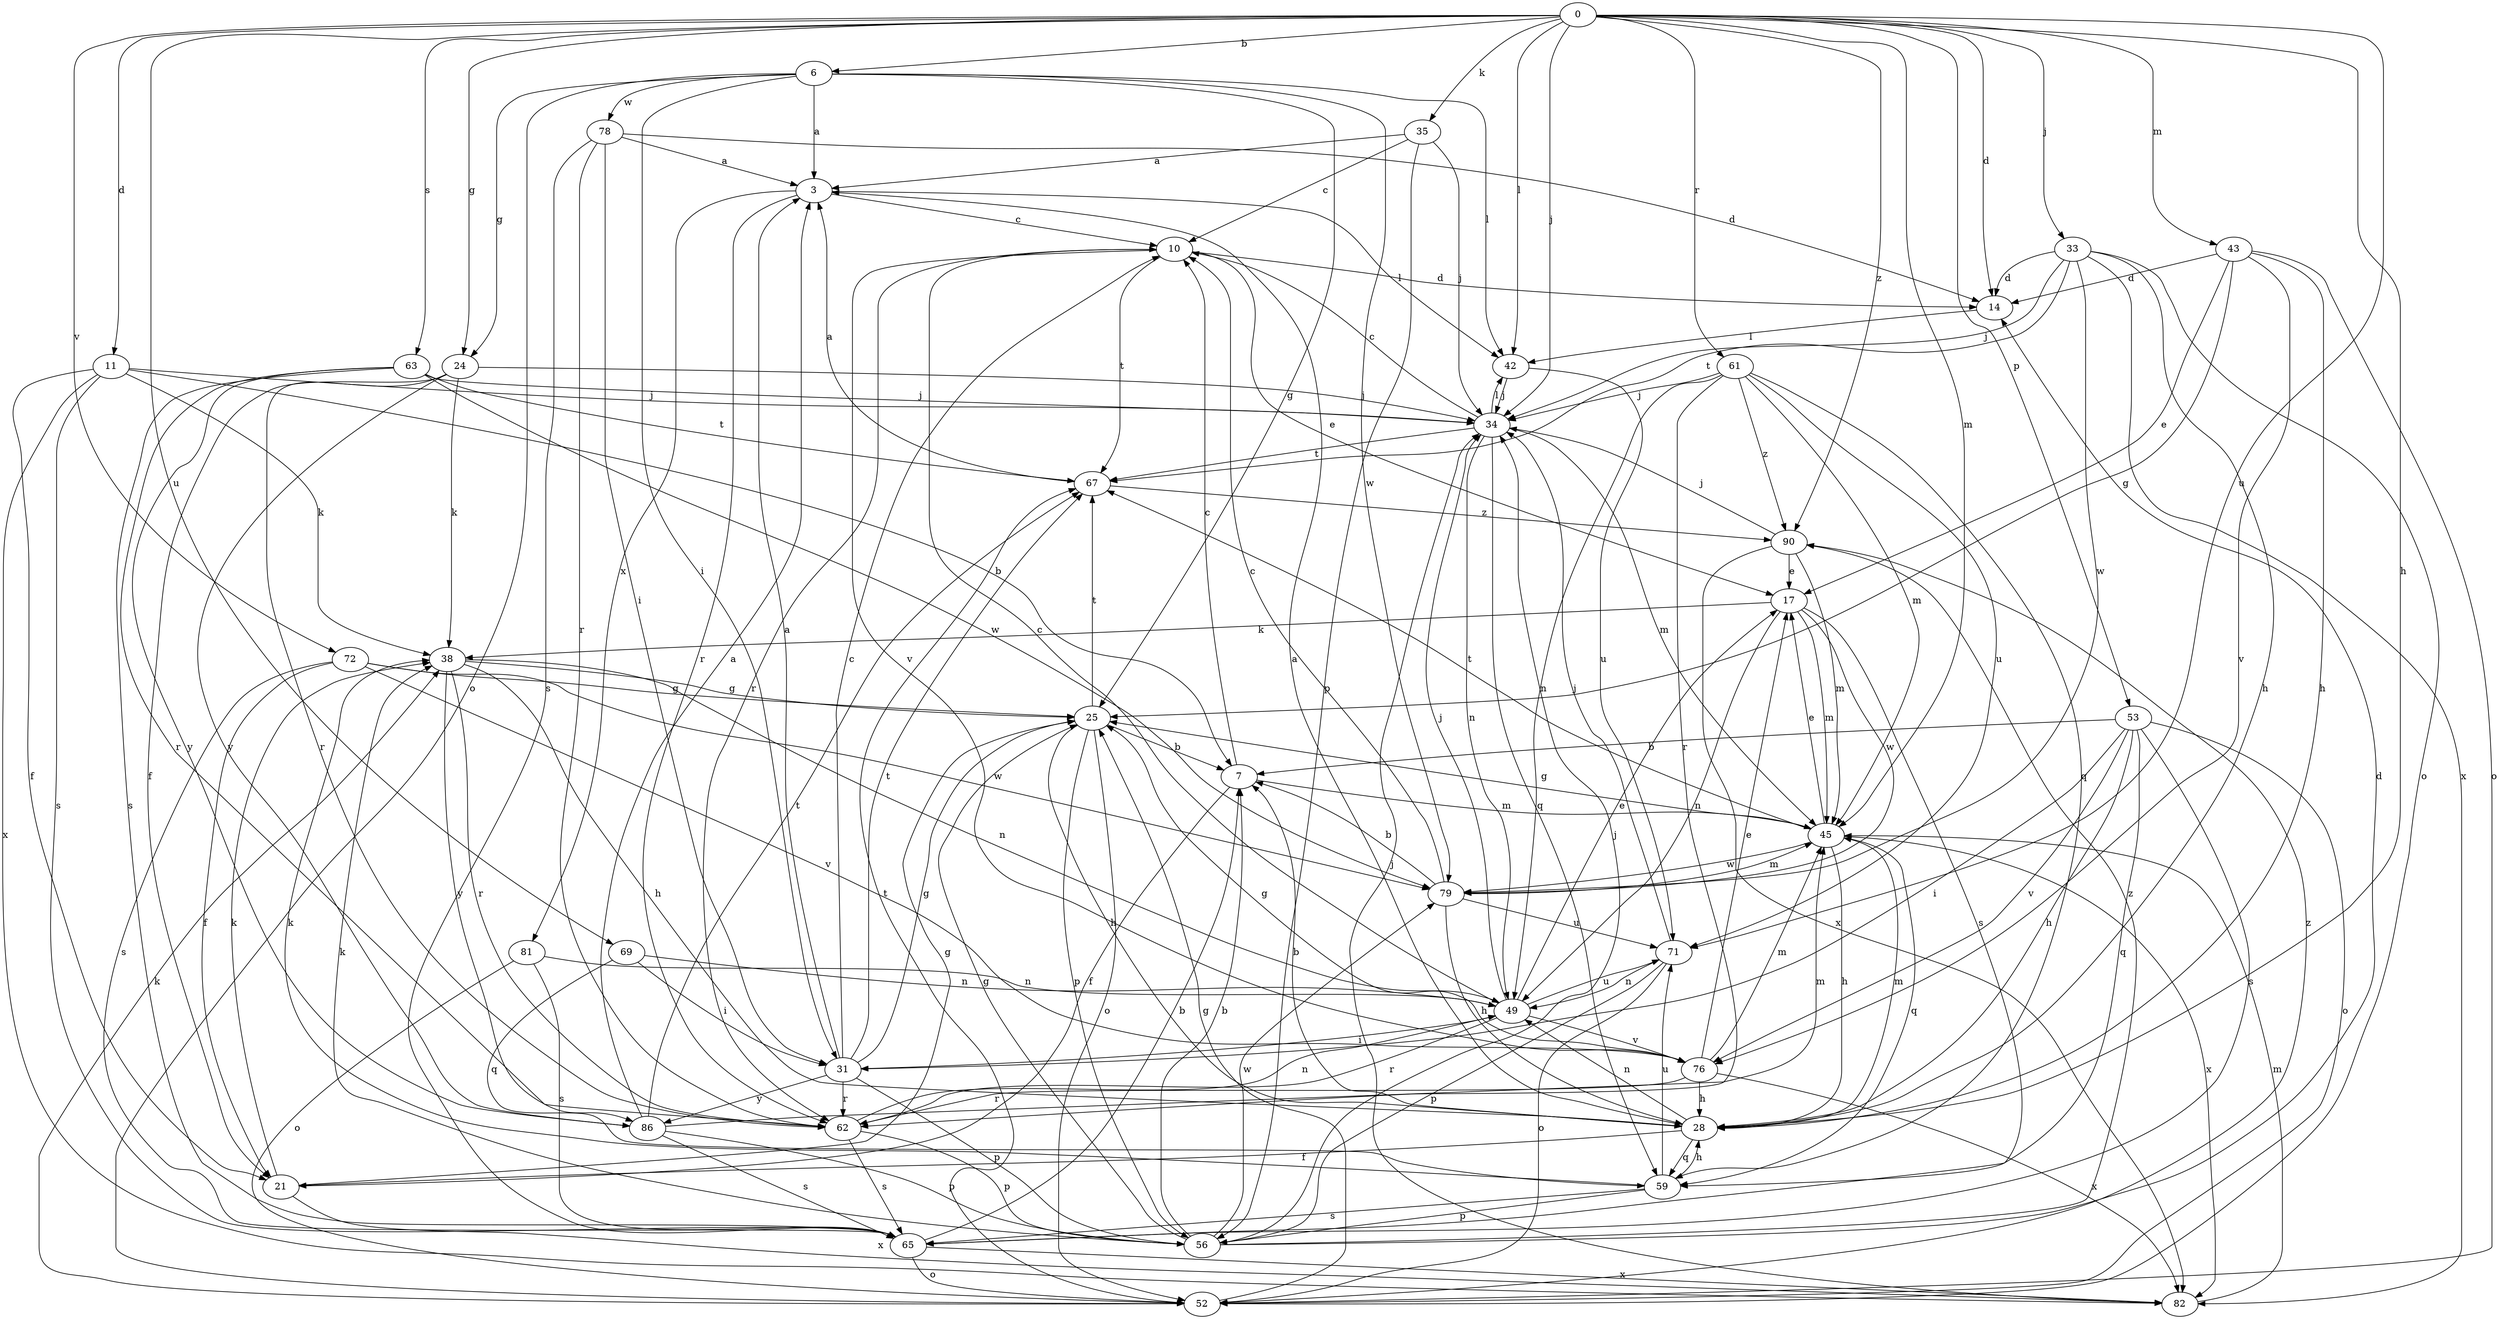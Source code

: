 strict digraph  {
0;
3;
6;
7;
10;
11;
14;
17;
21;
24;
25;
28;
31;
33;
34;
35;
38;
42;
43;
45;
49;
52;
53;
56;
59;
61;
62;
63;
65;
67;
69;
71;
72;
76;
78;
79;
81;
82;
86;
90;
0 -> 6  [label=b];
0 -> 11  [label=d];
0 -> 14  [label=d];
0 -> 24  [label=g];
0 -> 28  [label=h];
0 -> 33  [label=j];
0 -> 34  [label=j];
0 -> 35  [label=k];
0 -> 42  [label=l];
0 -> 43  [label=m];
0 -> 45  [label=m];
0 -> 53  [label=p];
0 -> 61  [label=r];
0 -> 63  [label=s];
0 -> 69  [label=u];
0 -> 71  [label=u];
0 -> 72  [label=v];
0 -> 90  [label=z];
3 -> 10  [label=c];
3 -> 42  [label=l];
3 -> 62  [label=r];
3 -> 81  [label=x];
6 -> 3  [label=a];
6 -> 24  [label=g];
6 -> 25  [label=g];
6 -> 31  [label=i];
6 -> 42  [label=l];
6 -> 52  [label=o];
6 -> 78  [label=w];
6 -> 79  [label=w];
7 -> 10  [label=c];
7 -> 21  [label=f];
7 -> 45  [label=m];
10 -> 14  [label=d];
10 -> 17  [label=e];
10 -> 62  [label=r];
10 -> 67  [label=t];
10 -> 76  [label=v];
11 -> 7  [label=b];
11 -> 21  [label=f];
11 -> 34  [label=j];
11 -> 38  [label=k];
11 -> 65  [label=s];
11 -> 82  [label=x];
14 -> 42  [label=l];
17 -> 38  [label=k];
17 -> 45  [label=m];
17 -> 49  [label=n];
17 -> 65  [label=s];
17 -> 79  [label=w];
21 -> 25  [label=g];
21 -> 38  [label=k];
21 -> 82  [label=x];
24 -> 21  [label=f];
24 -> 34  [label=j];
24 -> 38  [label=k];
24 -> 62  [label=r];
24 -> 86  [label=y];
25 -> 7  [label=b];
25 -> 28  [label=h];
25 -> 52  [label=o];
25 -> 56  [label=p];
25 -> 67  [label=t];
28 -> 3  [label=a];
28 -> 7  [label=b];
28 -> 21  [label=f];
28 -> 45  [label=m];
28 -> 49  [label=n];
28 -> 59  [label=q];
31 -> 3  [label=a];
31 -> 10  [label=c];
31 -> 25  [label=g];
31 -> 56  [label=p];
31 -> 62  [label=r];
31 -> 67  [label=t];
31 -> 86  [label=y];
33 -> 14  [label=d];
33 -> 28  [label=h];
33 -> 34  [label=j];
33 -> 52  [label=o];
33 -> 67  [label=t];
33 -> 79  [label=w];
33 -> 82  [label=x];
34 -> 10  [label=c];
34 -> 42  [label=l];
34 -> 45  [label=m];
34 -> 49  [label=n];
34 -> 59  [label=q];
34 -> 67  [label=t];
35 -> 3  [label=a];
35 -> 10  [label=c];
35 -> 34  [label=j];
35 -> 56  [label=p];
38 -> 25  [label=g];
38 -> 28  [label=h];
38 -> 49  [label=n];
38 -> 62  [label=r];
38 -> 86  [label=y];
42 -> 34  [label=j];
42 -> 71  [label=u];
43 -> 14  [label=d];
43 -> 17  [label=e];
43 -> 25  [label=g];
43 -> 28  [label=h];
43 -> 52  [label=o];
43 -> 76  [label=v];
45 -> 17  [label=e];
45 -> 25  [label=g];
45 -> 28  [label=h];
45 -> 59  [label=q];
45 -> 67  [label=t];
45 -> 79  [label=w];
45 -> 82  [label=x];
49 -> 10  [label=c];
49 -> 17  [label=e];
49 -> 31  [label=i];
49 -> 34  [label=j];
49 -> 62  [label=r];
49 -> 71  [label=u];
49 -> 76  [label=v];
52 -> 25  [label=g];
52 -> 38  [label=k];
52 -> 67  [label=t];
52 -> 90  [label=z];
53 -> 7  [label=b];
53 -> 28  [label=h];
53 -> 31  [label=i];
53 -> 52  [label=o];
53 -> 59  [label=q];
53 -> 65  [label=s];
53 -> 76  [label=v];
56 -> 7  [label=b];
56 -> 14  [label=d];
56 -> 25  [label=g];
56 -> 34  [label=j];
56 -> 38  [label=k];
56 -> 79  [label=w];
56 -> 90  [label=z];
59 -> 28  [label=h];
59 -> 38  [label=k];
59 -> 56  [label=p];
59 -> 65  [label=s];
59 -> 71  [label=u];
61 -> 34  [label=j];
61 -> 45  [label=m];
61 -> 49  [label=n];
61 -> 59  [label=q];
61 -> 62  [label=r];
61 -> 71  [label=u];
61 -> 90  [label=z];
62 -> 49  [label=n];
62 -> 56  [label=p];
62 -> 65  [label=s];
63 -> 34  [label=j];
63 -> 62  [label=r];
63 -> 65  [label=s];
63 -> 67  [label=t];
63 -> 79  [label=w];
63 -> 86  [label=y];
65 -> 7  [label=b];
65 -> 52  [label=o];
65 -> 82  [label=x];
67 -> 3  [label=a];
67 -> 90  [label=z];
69 -> 31  [label=i];
69 -> 49  [label=n];
69 -> 59  [label=q];
71 -> 34  [label=j];
71 -> 49  [label=n];
71 -> 52  [label=o];
71 -> 56  [label=p];
72 -> 21  [label=f];
72 -> 25  [label=g];
72 -> 65  [label=s];
72 -> 76  [label=v];
72 -> 79  [label=w];
76 -> 17  [label=e];
76 -> 25  [label=g];
76 -> 28  [label=h];
76 -> 45  [label=m];
76 -> 62  [label=r];
76 -> 82  [label=x];
78 -> 3  [label=a];
78 -> 14  [label=d];
78 -> 31  [label=i];
78 -> 62  [label=r];
78 -> 65  [label=s];
79 -> 7  [label=b];
79 -> 10  [label=c];
79 -> 28  [label=h];
79 -> 45  [label=m];
79 -> 71  [label=u];
81 -> 49  [label=n];
81 -> 52  [label=o];
81 -> 65  [label=s];
82 -> 34  [label=j];
82 -> 45  [label=m];
86 -> 3  [label=a];
86 -> 45  [label=m];
86 -> 56  [label=p];
86 -> 65  [label=s];
86 -> 67  [label=t];
90 -> 17  [label=e];
90 -> 34  [label=j];
90 -> 45  [label=m];
90 -> 82  [label=x];
}
